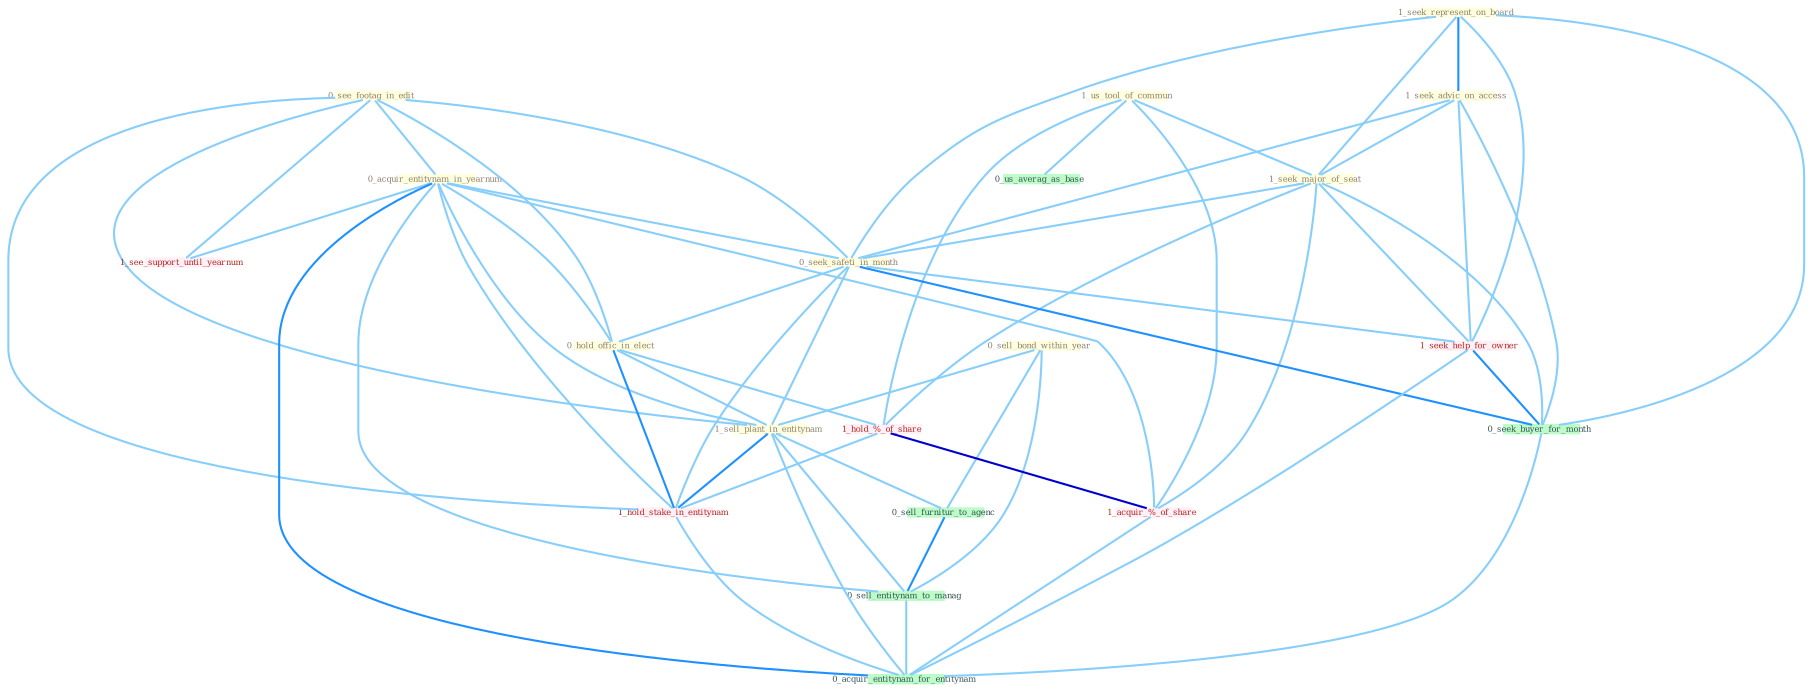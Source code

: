 Graph G{ 
    node
    [shape=polygon,style=filled,width=.5,height=.06,color="#BDFCC9",fixedsize=true,fontsize=4,
    fontcolor="#2f4f4f"];
    {node
    [color="#ffffe0", fontcolor="#8b7d6b"] "0_see_footag_in_edit " "0_sell_bond_within_year " "1_us_tool_of_commun " "1_seek_represent_on_board " "1_seek_advic_on_access " "0_acquir_entitynam_in_yearnum " "1_seek_major_of_seat " "0_seek_safeti_in_month " "0_hold_offic_in_elect " "1_sell_plant_in_entitynam "}
{node [color="#fff0f5", fontcolor="#b22222"] "1_hold_%_of_share " "1_hold_stake_in_entitynam " "1_seek_help_for_owner " "1_acquir_%_of_share " "1_see_support_until_yearnum "}
edge [color="#B0E2FF"];

	"0_see_footag_in_edit " -- "0_acquir_entitynam_in_yearnum " [w="1", color="#87cefa" ];
	"0_see_footag_in_edit " -- "0_seek_safeti_in_month " [w="1", color="#87cefa" ];
	"0_see_footag_in_edit " -- "0_hold_offic_in_elect " [w="1", color="#87cefa" ];
	"0_see_footag_in_edit " -- "1_sell_plant_in_entitynam " [w="1", color="#87cefa" ];
	"0_see_footag_in_edit " -- "1_hold_stake_in_entitynam " [w="1", color="#87cefa" ];
	"0_see_footag_in_edit " -- "1_see_support_until_yearnum " [w="1", color="#87cefa" ];
	"0_sell_bond_within_year " -- "1_sell_plant_in_entitynam " [w="1", color="#87cefa" ];
	"0_sell_bond_within_year " -- "0_sell_furnitur_to_agenc " [w="1", color="#87cefa" ];
	"0_sell_bond_within_year " -- "0_sell_entitynam_to_manag " [w="1", color="#87cefa" ];
	"1_us_tool_of_commun " -- "1_seek_major_of_seat " [w="1", color="#87cefa" ];
	"1_us_tool_of_commun " -- "1_hold_%_of_share " [w="1", color="#87cefa" ];
	"1_us_tool_of_commun " -- "1_acquir_%_of_share " [w="1", color="#87cefa" ];
	"1_us_tool_of_commun " -- "0_us_averag_as_base " [w="1", color="#87cefa" ];
	"1_seek_represent_on_board " -- "1_seek_advic_on_access " [w="2", color="#1e90ff" , len=0.8];
	"1_seek_represent_on_board " -- "1_seek_major_of_seat " [w="1", color="#87cefa" ];
	"1_seek_represent_on_board " -- "0_seek_safeti_in_month " [w="1", color="#87cefa" ];
	"1_seek_represent_on_board " -- "1_seek_help_for_owner " [w="1", color="#87cefa" ];
	"1_seek_represent_on_board " -- "0_seek_buyer_for_month " [w="1", color="#87cefa" ];
	"1_seek_advic_on_access " -- "1_seek_major_of_seat " [w="1", color="#87cefa" ];
	"1_seek_advic_on_access " -- "0_seek_safeti_in_month " [w="1", color="#87cefa" ];
	"1_seek_advic_on_access " -- "1_seek_help_for_owner " [w="1", color="#87cefa" ];
	"1_seek_advic_on_access " -- "0_seek_buyer_for_month " [w="1", color="#87cefa" ];
	"0_acquir_entitynam_in_yearnum " -- "0_seek_safeti_in_month " [w="1", color="#87cefa" ];
	"0_acquir_entitynam_in_yearnum " -- "0_hold_offic_in_elect " [w="1", color="#87cefa" ];
	"0_acquir_entitynam_in_yearnum " -- "1_sell_plant_in_entitynam " [w="1", color="#87cefa" ];
	"0_acquir_entitynam_in_yearnum " -- "1_hold_stake_in_entitynam " [w="1", color="#87cefa" ];
	"0_acquir_entitynam_in_yearnum " -- "1_acquir_%_of_share " [w="1", color="#87cefa" ];
	"0_acquir_entitynam_in_yearnum " -- "1_see_support_until_yearnum " [w="1", color="#87cefa" ];
	"0_acquir_entitynam_in_yearnum " -- "0_sell_entitynam_to_manag " [w="1", color="#87cefa" ];
	"0_acquir_entitynam_in_yearnum " -- "0_acquir_entitynam_for_entitynam " [w="2", color="#1e90ff" , len=0.8];
	"1_seek_major_of_seat " -- "0_seek_safeti_in_month " [w="1", color="#87cefa" ];
	"1_seek_major_of_seat " -- "1_hold_%_of_share " [w="1", color="#87cefa" ];
	"1_seek_major_of_seat " -- "1_seek_help_for_owner " [w="1", color="#87cefa" ];
	"1_seek_major_of_seat " -- "0_seek_buyer_for_month " [w="1", color="#87cefa" ];
	"1_seek_major_of_seat " -- "1_acquir_%_of_share " [w="1", color="#87cefa" ];
	"0_seek_safeti_in_month " -- "0_hold_offic_in_elect " [w="1", color="#87cefa" ];
	"0_seek_safeti_in_month " -- "1_sell_plant_in_entitynam " [w="1", color="#87cefa" ];
	"0_seek_safeti_in_month " -- "1_hold_stake_in_entitynam " [w="1", color="#87cefa" ];
	"0_seek_safeti_in_month " -- "1_seek_help_for_owner " [w="1", color="#87cefa" ];
	"0_seek_safeti_in_month " -- "0_seek_buyer_for_month " [w="2", color="#1e90ff" , len=0.8];
	"0_hold_offic_in_elect " -- "1_sell_plant_in_entitynam " [w="1", color="#87cefa" ];
	"0_hold_offic_in_elect " -- "1_hold_%_of_share " [w="1", color="#87cefa" ];
	"0_hold_offic_in_elect " -- "1_hold_stake_in_entitynam " [w="2", color="#1e90ff" , len=0.8];
	"1_sell_plant_in_entitynam " -- "1_hold_stake_in_entitynam " [w="2", color="#1e90ff" , len=0.8];
	"1_sell_plant_in_entitynam " -- "0_sell_furnitur_to_agenc " [w="1", color="#87cefa" ];
	"1_sell_plant_in_entitynam " -- "0_sell_entitynam_to_manag " [w="1", color="#87cefa" ];
	"1_sell_plant_in_entitynam " -- "0_acquir_entitynam_for_entitynam " [w="1", color="#87cefa" ];
	"1_hold_%_of_share " -- "1_hold_stake_in_entitynam " [w="1", color="#87cefa" ];
	"1_hold_%_of_share " -- "1_acquir_%_of_share " [w="3", color="#0000cd" , len=0.6];
	"1_hold_stake_in_entitynam " -- "0_acquir_entitynam_for_entitynam " [w="1", color="#87cefa" ];
	"1_seek_help_for_owner " -- "0_seek_buyer_for_month " [w="2", color="#1e90ff" , len=0.8];
	"1_seek_help_for_owner " -- "0_acquir_entitynam_for_entitynam " [w="1", color="#87cefa" ];
	"0_seek_buyer_for_month " -- "0_acquir_entitynam_for_entitynam " [w="1", color="#87cefa" ];
	"1_acquir_%_of_share " -- "0_acquir_entitynam_for_entitynam " [w="1", color="#87cefa" ];
	"0_sell_furnitur_to_agenc " -- "0_sell_entitynam_to_manag " [w="2", color="#1e90ff" , len=0.8];
	"0_sell_entitynam_to_manag " -- "0_acquir_entitynam_for_entitynam " [w="1", color="#87cefa" ];
}
